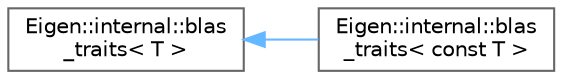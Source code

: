 digraph "类继承关系图"
{
 // LATEX_PDF_SIZE
  bgcolor="transparent";
  edge [fontname=Helvetica,fontsize=10,labelfontname=Helvetica,labelfontsize=10];
  node [fontname=Helvetica,fontsize=10,shape=box,height=0.2,width=0.4];
  rankdir="LR";
  Node0 [id="Node000000",label="Eigen::internal::blas\l_traits\< T \>",height=0.2,width=0.4,color="grey40", fillcolor="white", style="filled",URL="$struct_eigen_1_1internal_1_1blas__traits.html",tooltip=" "];
  Node0 -> Node1 [id="edge4234_Node000000_Node000001",dir="back",color="steelblue1",style="solid",tooltip=" "];
  Node1 [id="Node000001",label="Eigen::internal::blas\l_traits\< const T \>",height=0.2,width=0.4,color="grey40", fillcolor="white", style="filled",URL="$struct_eigen_1_1internal_1_1blas__traits_3_01const_01_t_01_4.html",tooltip=" "];
}
